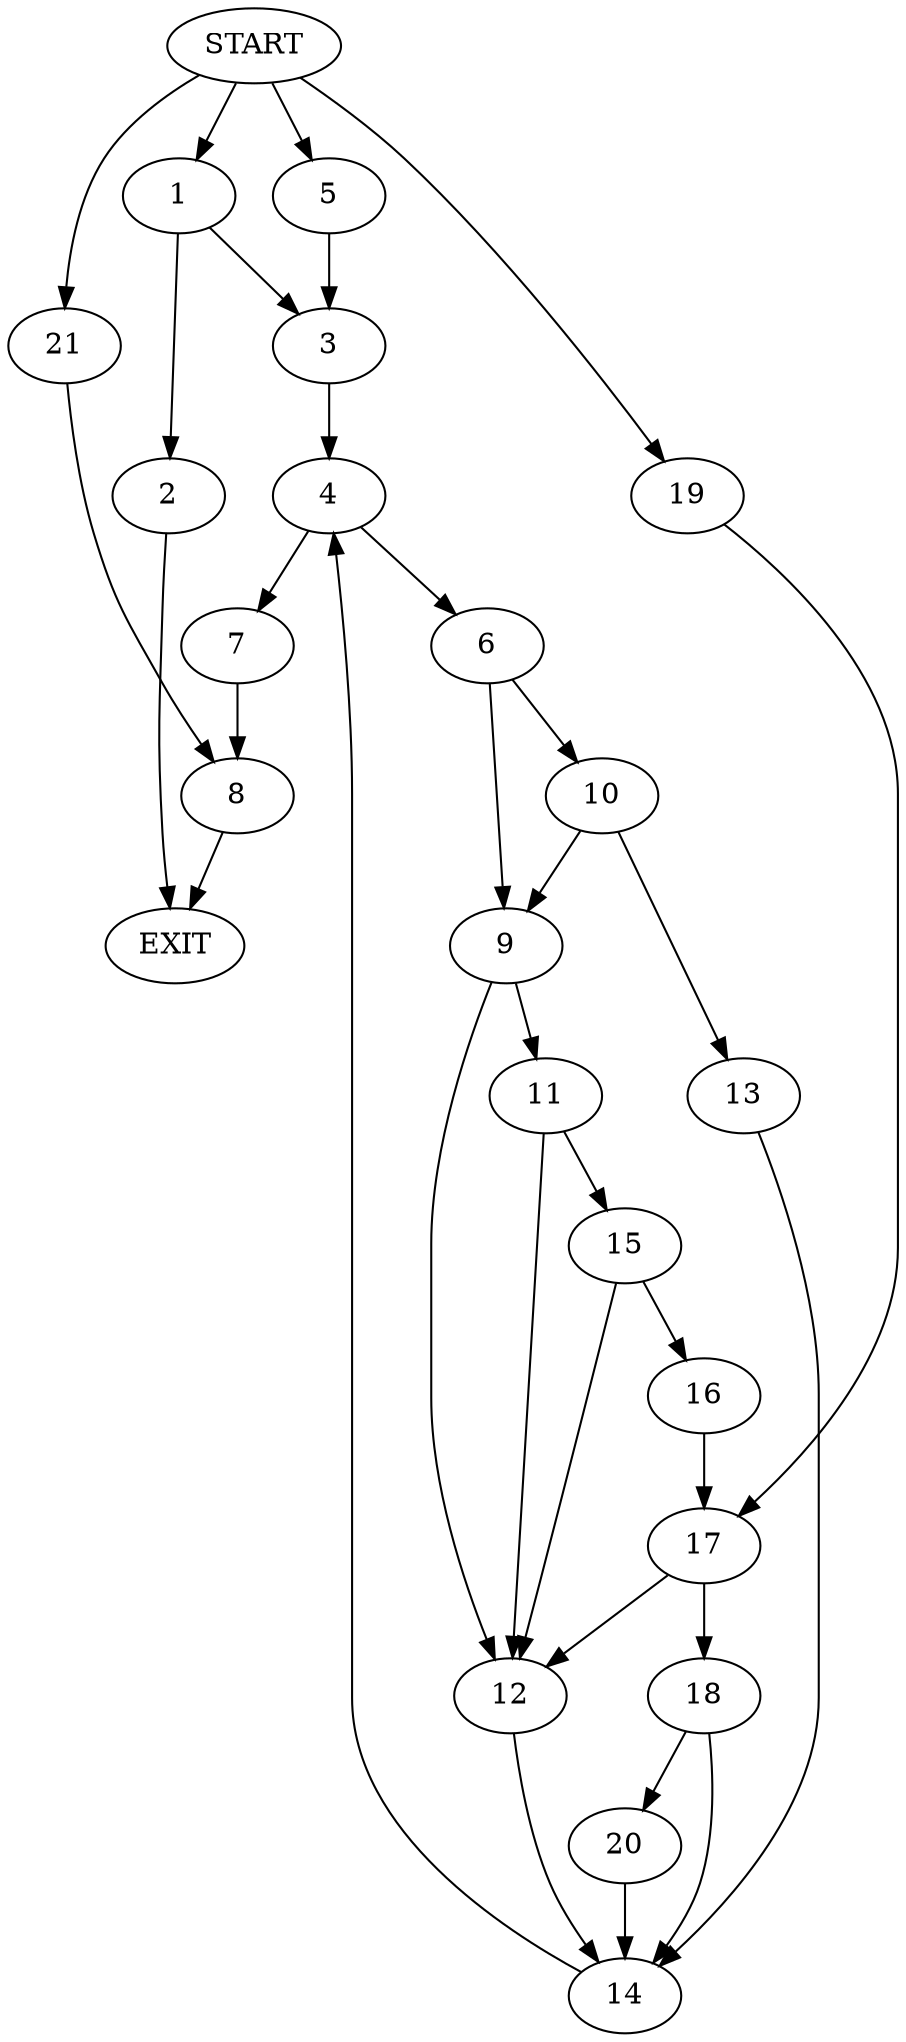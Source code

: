 digraph {
0 [label="START"]
22 [label="EXIT"]
0 -> 1
1 -> 2
1 -> 3
2 -> 22
3 -> 4
0 -> 5
5 -> 3
4 -> 6
4 -> 7
7 -> 8
6 -> 9
6 -> 10
9 -> 11
9 -> 12
10 -> 9
10 -> 13
13 -> 14
14 -> 4
12 -> 14
11 -> 12
11 -> 15
15 -> 16
15 -> 12
16 -> 17
17 -> 18
17 -> 12
0 -> 19
19 -> 17
18 -> 14
18 -> 20
20 -> 14
8 -> 22
0 -> 21
21 -> 8
}
